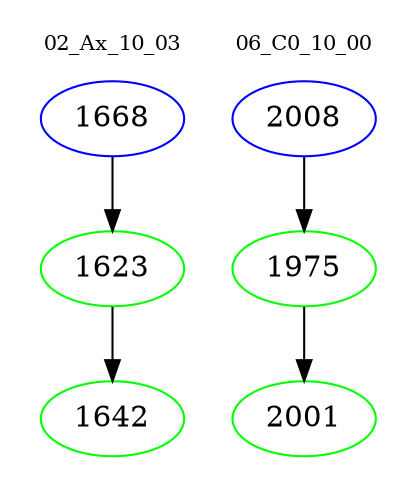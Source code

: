 digraph{
subgraph cluster_0 {
color = white
label = "02_Ax_10_03";
fontsize=10;
T0_1668 [label="1668", color="blue"]
T0_1668 -> T0_1623 [color="black"]
T0_1623 [label="1623", color="green"]
T0_1623 -> T0_1642 [color="black"]
T0_1642 [label="1642", color="green"]
}
subgraph cluster_1 {
color = white
label = "06_C0_10_00";
fontsize=10;
T1_2008 [label="2008", color="blue"]
T1_2008 -> T1_1975 [color="black"]
T1_1975 [label="1975", color="green"]
T1_1975 -> T1_2001 [color="black"]
T1_2001 [label="2001", color="green"]
}
}
